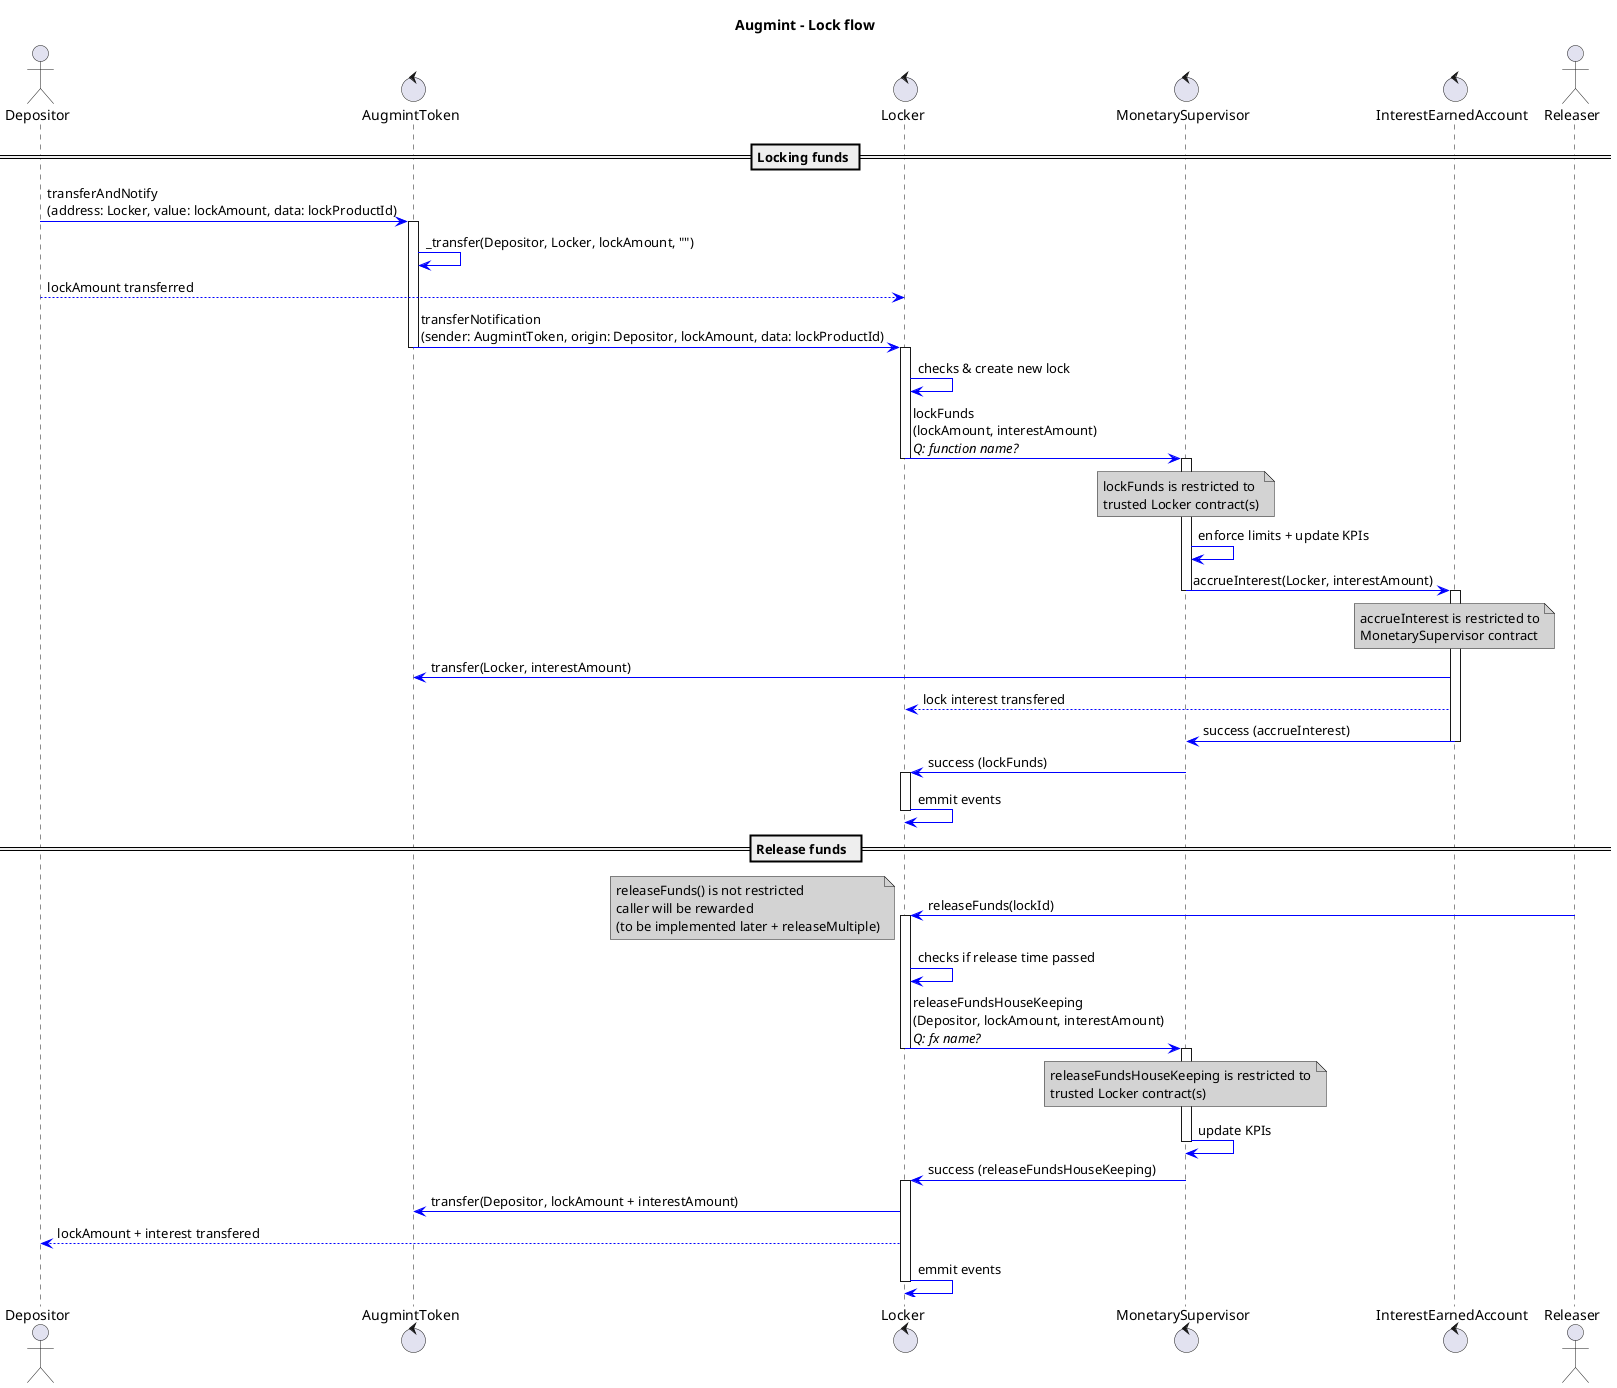 @startuml
title **Augmint** - Lock flow
skinparam ArrowColor #blue
skinparam noteBackgroundColor #lightgrey

actor Depositor
control AugmintToken
control Locker
control MonetarySupervisor
control InterestEarnedAccount
actor Releaser

== Locking funds ==
Depositor -> AugmintToken : transferAndNotify\n(address: Locker, value: lockAmount, data: lockProductId)

activate AugmintToken
    AugmintToken -> AugmintToken : _transfer(Depositor, Locker, lockAmount, "")
    Depositor --> Locker : lockAmount transferred
    AugmintToken -> Locker : transferNotification\n(sender: AugmintToken, origin: Depositor, lockAmount, data: lockProductId)
deactivate AugmintToken

activate Locker
    Locker -> Locker : checks & create new lock
    Locker -> MonetarySupervisor : lockFunds\n(lockAmount, interestAmount)\n//Q: function name?//
    note over MonetarySupervisor
        lockFunds is restricted to
        trusted Locker contract(s)
    end note
deactivate Locker

activate MonetarySupervisor
    MonetarySupervisor -> MonetarySupervisor : enforce limits + update KPIs
    MonetarySupervisor -> InterestEarnedAccount : accrueInterest(Locker, interestAmount)
deactivate MonetarySupervisor

activate InterestEarnedAccount
    note over InterestEarnedAccount
        accrueInterest is restricted to
        MonetarySupervisor contract
    end note
    InterestEarnedAccount -> AugmintToken : transfer(Locker, interestAmount)
    InterestEarnedAccount --> Locker : lock interest transfered
    InterestEarnedAccount -> MonetarySupervisor : success (accrueInterest)
deactivate InterestEarnedAccount

MonetarySupervisor -> Locker : success (lockFunds)

activate Locker
    Locker -> Locker : emmit events
deactivate Locker

== Release funds  ==
Releaser -> Locker : releaseFunds(lockId)
note left
    releaseFunds() is not restricted
    caller will be rewarded
    (to be implemented later + releaseMultiple)
end note

activate Locker
    Locker -> Locker : checks if release time passed
    Locker -> MonetarySupervisor : releaseFundsHouseKeeping\n(Depositor, lockAmount, interestAmount)\n//Q: fx name?//
deactivate Locker

activate MonetarySupervisor
    note over MonetarySupervisor
        releaseFundsHouseKeeping is restricted to
        trusted Locker contract(s)
    end note
    MonetarySupervisor -> MonetarySupervisor : update KPIs
deactivate MonetarySupervisor

MonetarySupervisor -> Locker : success (releaseFundsHouseKeeping)

activate Locker
    Locker -> AugmintToken : transfer(Depositor, lockAmount + interestAmount)
    Locker --> Depositor : lockAmount + interest transfered
Locker -> Locker : emmit events
deactivate Locker
@enduml
